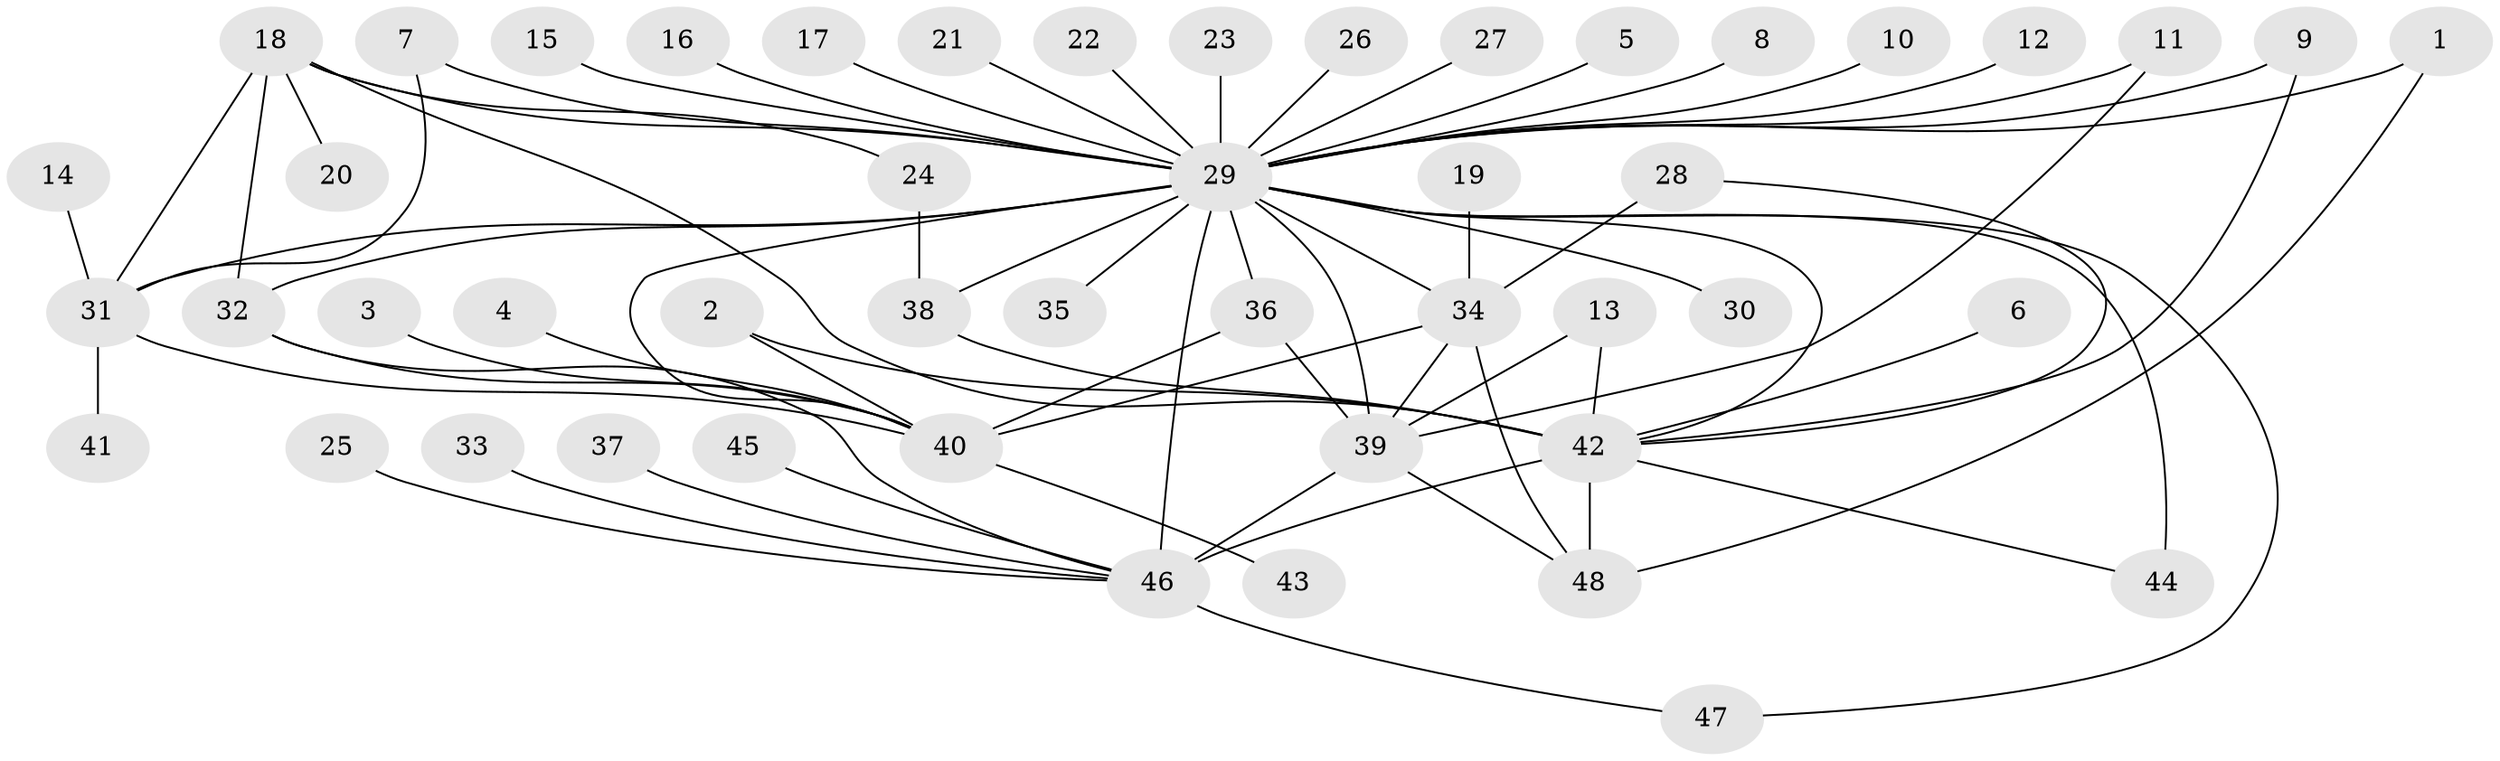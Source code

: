 // original degree distribution, {11: 0.010526315789473684, 33: 0.010526315789473684, 18: 0.010526315789473684, 3: 0.12631578947368421, 16: 0.010526315789473684, 12: 0.010526315789473684, 7: 0.021052631578947368, 2: 0.25263157894736843, 4: 0.07368421052631578, 6: 0.031578947368421054, 1: 0.4421052631578947}
// Generated by graph-tools (version 1.1) at 2025/49/03/09/25 03:49:59]
// undirected, 48 vertices, 72 edges
graph export_dot {
graph [start="1"]
  node [color=gray90,style=filled];
  1;
  2;
  3;
  4;
  5;
  6;
  7;
  8;
  9;
  10;
  11;
  12;
  13;
  14;
  15;
  16;
  17;
  18;
  19;
  20;
  21;
  22;
  23;
  24;
  25;
  26;
  27;
  28;
  29;
  30;
  31;
  32;
  33;
  34;
  35;
  36;
  37;
  38;
  39;
  40;
  41;
  42;
  43;
  44;
  45;
  46;
  47;
  48;
  1 -- 29 [weight=1.0];
  1 -- 48 [weight=1.0];
  2 -- 40 [weight=1.0];
  2 -- 42 [weight=1.0];
  3 -- 40 [weight=1.0];
  4 -- 40 [weight=1.0];
  5 -- 29 [weight=1.0];
  6 -- 42 [weight=1.0];
  7 -- 29 [weight=1.0];
  7 -- 31 [weight=1.0];
  8 -- 29 [weight=1.0];
  9 -- 29 [weight=1.0];
  9 -- 42 [weight=1.0];
  10 -- 29 [weight=1.0];
  11 -- 29 [weight=1.0];
  11 -- 39 [weight=1.0];
  12 -- 29 [weight=1.0];
  13 -- 39 [weight=1.0];
  13 -- 42 [weight=1.0];
  14 -- 31 [weight=1.0];
  15 -- 29 [weight=1.0];
  16 -- 29 [weight=1.0];
  17 -- 29 [weight=1.0];
  18 -- 20 [weight=1.0];
  18 -- 24 [weight=1.0];
  18 -- 29 [weight=1.0];
  18 -- 31 [weight=1.0];
  18 -- 32 [weight=1.0];
  18 -- 42 [weight=1.0];
  19 -- 34 [weight=1.0];
  21 -- 29 [weight=1.0];
  22 -- 29 [weight=1.0];
  23 -- 29 [weight=2.0];
  24 -- 38 [weight=1.0];
  25 -- 46 [weight=1.0];
  26 -- 29 [weight=1.0];
  27 -- 29 [weight=1.0];
  28 -- 34 [weight=1.0];
  28 -- 42 [weight=1.0];
  29 -- 30 [weight=1.0];
  29 -- 31 [weight=3.0];
  29 -- 32 [weight=1.0];
  29 -- 34 [weight=1.0];
  29 -- 35 [weight=2.0];
  29 -- 36 [weight=1.0];
  29 -- 38 [weight=1.0];
  29 -- 39 [weight=2.0];
  29 -- 40 [weight=2.0];
  29 -- 42 [weight=2.0];
  29 -- 44 [weight=2.0];
  29 -- 46 [weight=2.0];
  29 -- 47 [weight=1.0];
  31 -- 40 [weight=1.0];
  31 -- 41 [weight=1.0];
  32 -- 40 [weight=1.0];
  32 -- 46 [weight=1.0];
  33 -- 46 [weight=1.0];
  34 -- 39 [weight=1.0];
  34 -- 40 [weight=1.0];
  34 -- 48 [weight=1.0];
  36 -- 39 [weight=1.0];
  36 -- 40 [weight=1.0];
  37 -- 46 [weight=1.0];
  38 -- 42 [weight=1.0];
  39 -- 46 [weight=1.0];
  39 -- 48 [weight=1.0];
  40 -- 43 [weight=1.0];
  42 -- 44 [weight=1.0];
  42 -- 46 [weight=3.0];
  42 -- 48 [weight=2.0];
  45 -- 46 [weight=1.0];
  46 -- 47 [weight=1.0];
}
